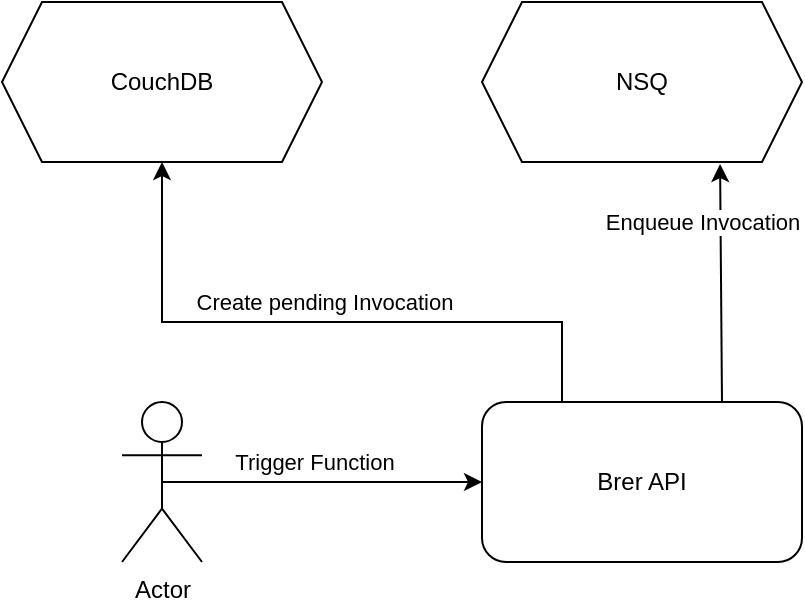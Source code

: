 <mxfile version="20.6.0" type="device"><diagram id="OrzwV3mr8MmYFRWI4FPw" name="Page-1"><mxGraphModel dx="1422" dy="788" grid="1" gridSize="10" guides="1" tooltips="1" connect="1" arrows="1" fold="1" page="1" pageScale="1" pageWidth="850" pageHeight="1100" math="0" shadow="0"><root><mxCell id="0"/><mxCell id="1" parent="0"/><mxCell id="EjgNj3bTK6e15l0o3F4K-2" value="&lt;div&gt;Brer API&lt;br&gt;&lt;/div&gt;" style="rounded=1;whiteSpace=wrap;html=1;verticalAlign=middle;align=center;" parent="1" vertex="1"><mxGeometry x="280" y="240" width="160" height="80" as="geometry"/></mxCell><mxCell id="EjgNj3bTK6e15l0o3F4K-5" value="Actor" style="shape=umlActor;verticalLabelPosition=bottom;verticalAlign=top;html=1;outlineConnect=0;" parent="1" vertex="1"><mxGeometry x="100" y="240" width="40" height="80" as="geometry"/></mxCell><mxCell id="2qCGcdSfyxWPIkS57CM4-3" value="CouchDB" style="shape=hexagon;perimeter=hexagonPerimeter2;whiteSpace=wrap;html=1;fixedSize=1;" parent="1" vertex="1"><mxGeometry x="40" y="40" width="160" height="80" as="geometry"/></mxCell><mxCell id="2qCGcdSfyxWPIkS57CM4-4" value="NSQ" style="shape=hexagon;perimeter=hexagonPerimeter2;whiteSpace=wrap;html=1;fixedSize=1;" parent="1" vertex="1"><mxGeometry x="280" y="40" width="160" height="80" as="geometry"/></mxCell><mxCell id="2qCGcdSfyxWPIkS57CM4-5" value="" style="endArrow=classic;html=1;rounded=0;entryX=0;entryY=0.5;entryDx=0;entryDy=0;exitX=0.5;exitY=0.5;exitDx=0;exitDy=0;exitPerimeter=0;" parent="1" source="EjgNj3bTK6e15l0o3F4K-5" target="EjgNj3bTK6e15l0o3F4K-2" edge="1"><mxGeometry width="50" height="50" relative="1" as="geometry"><mxPoint x="150" y="90" as="sourcePoint"/><mxPoint x="450" y="360" as="targetPoint"/><Array as="points"/></mxGeometry></mxCell><mxCell id="2qCGcdSfyxWPIkS57CM4-8" value="Trigger Function" style="edgeLabel;html=1;align=center;verticalAlign=middle;resizable=0;points=[];" parent="2qCGcdSfyxWPIkS57CM4-5" vertex="1" connectable="0"><mxGeometry x="0.465" relative="1" as="geometry"><mxPoint x="-41" y="-10" as="offset"/></mxGeometry></mxCell><mxCell id="2qCGcdSfyxWPIkS57CM4-10" value="" style="endArrow=classic;html=1;rounded=0;exitX=0.25;exitY=0;exitDx=0;exitDy=0;" parent="1" source="EjgNj3bTK6e15l0o3F4K-2" edge="1"><mxGeometry width="50" height="50" relative="1" as="geometry"><mxPoint x="210" y="130" as="sourcePoint"/><mxPoint x="120" y="120" as="targetPoint"/><Array as="points"><mxPoint x="320" y="200"/><mxPoint x="120" y="200"/></Array></mxGeometry></mxCell><mxCell id="2qCGcdSfyxWPIkS57CM4-11" value="&lt;div&gt;Create pending Invocation&lt;/div&gt;" style="edgeLabel;html=1;align=center;verticalAlign=middle;resizable=0;points=[];" parent="2qCGcdSfyxWPIkS57CM4-10" vertex="1" connectable="0"><mxGeometry x="0.272" y="-2" relative="1" as="geometry"><mxPoint x="44" y="-8" as="offset"/></mxGeometry></mxCell><mxCell id="2qCGcdSfyxWPIkS57CM4-12" value="" style="endArrow=classic;html=1;rounded=0;exitX=0.75;exitY=0;exitDx=0;exitDy=0;entryX=0.744;entryY=1.013;entryDx=0;entryDy=0;entryPerimeter=0;" parent="1" source="EjgNj3bTK6e15l0o3F4K-2" target="2qCGcdSfyxWPIkS57CM4-4" edge="1"><mxGeometry width="50" height="50" relative="1" as="geometry"><mxPoint x="330" y="240" as="sourcePoint"/><mxPoint x="380" y="190" as="targetPoint"/><Array as="points"/></mxGeometry></mxCell><mxCell id="2qCGcdSfyxWPIkS57CM4-13" value="&lt;div&gt;Enqueue Invocation&lt;/div&gt;" style="edgeLabel;html=1;align=center;verticalAlign=middle;resizable=0;points=[];" parent="2qCGcdSfyxWPIkS57CM4-12" vertex="1" connectable="0"><mxGeometry x="-0.157" y="1" relative="1" as="geometry"><mxPoint x="-9" y="-40" as="offset"/></mxGeometry></mxCell></root></mxGraphModel></diagram></mxfile>